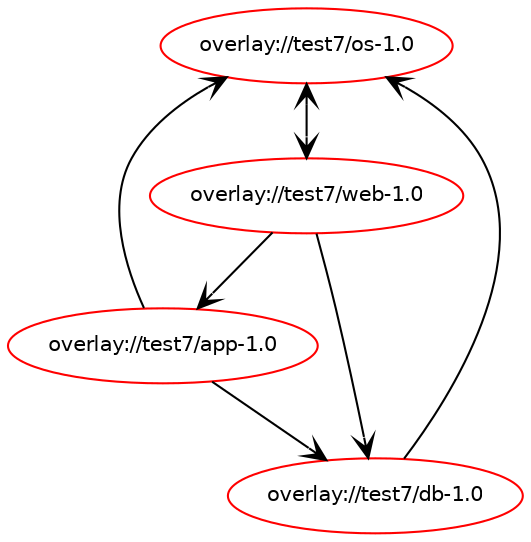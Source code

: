 digraph prolog {

newrank=true;
concentrate=true;
compound=true;
graph [rankdir=TD];#, ranksep=2.5, nodesep=0.2];
edge  [arrowhead=vee];
node  [fontname=Helvetica,fontsize=10];

"overlay://test7/os-1.0" [color=red, href="../test7/os-1.0-rdepend.svg"];
"overlay://test7/os-1.0" -> "overlay://test7/web-1.0"
"overlay://test7/web-1.0" [color=red, href="../test7/web-1.0-rdepend.svg"];
"overlay://test7/web-1.0" -> "overlay://test7/app-1.0"
"overlay://test7/web-1.0" -> "overlay://test7/db-1.0"
"overlay://test7/web-1.0" -> "overlay://test7/os-1.0"
"overlay://test7/app-1.0" [color=red, href="../test7/app-1.0-rdepend.svg"];
"overlay://test7/app-1.0" -> "overlay://test7/db-1.0"
"overlay://test7/app-1.0" -> "overlay://test7/os-1.0"
"overlay://test7/db-1.0" [color=red, href="../test7/db-1.0-rdepend.svg"];
"overlay://test7/db-1.0" -> "overlay://test7/os-1.0"
}

